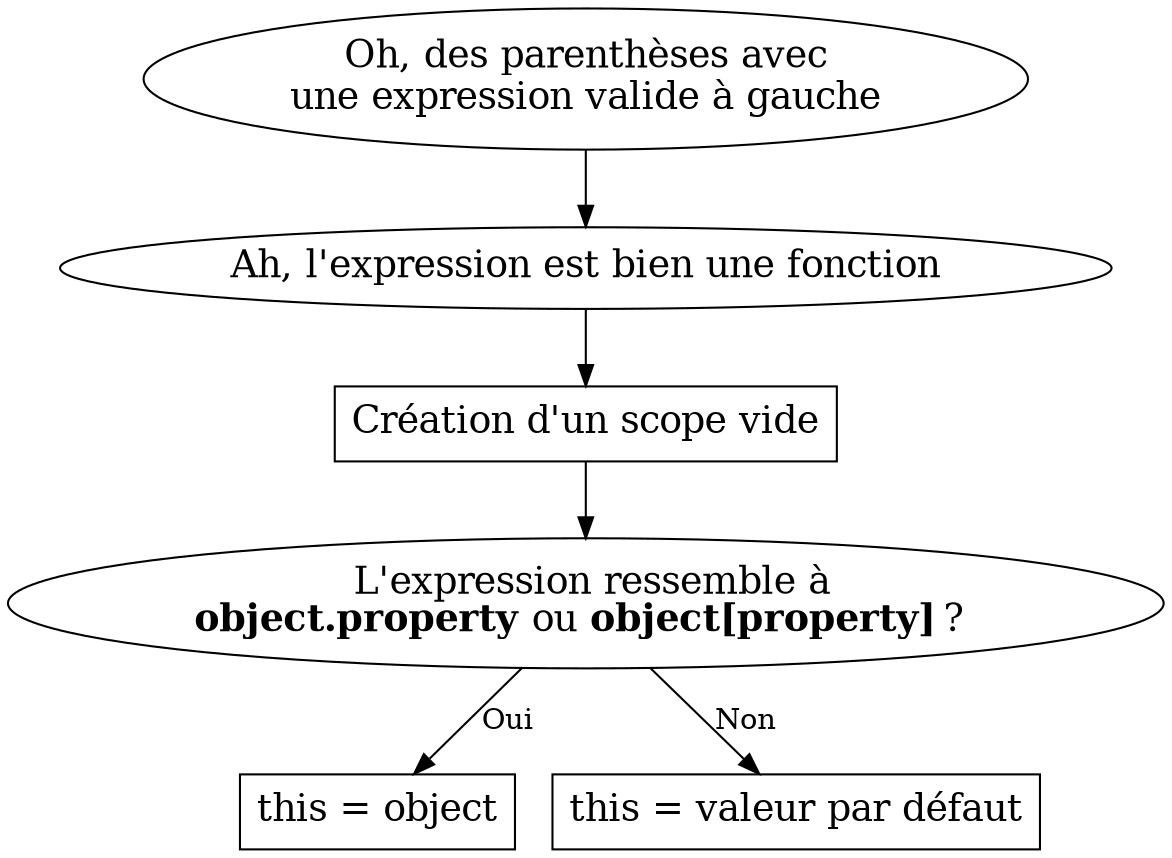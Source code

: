 // dot graph1.dot -Tpng -O
digraph G {
  {
    node [fontsize=18 width=1 shape=ellipse]
    a [label="Oh, des parenthèses avec\nune expression valide à gauche"]
    b [label="Ah, l'expression est bien une fonction"]
    c [label="Création d'un scope vide", shape=box]
    d [label=< L'expression ressemble à<BR/><B>object.property</B> ou <B>object[property]</B> ? >]
    e [label="this = object", shape=box]
    f [label="this = valeur par défaut", shape=box]
  }
  a -> b []
  b -> c []
  c -> d
  d -> e [label="Oui"]
  d -> f [label="Non"]
}
